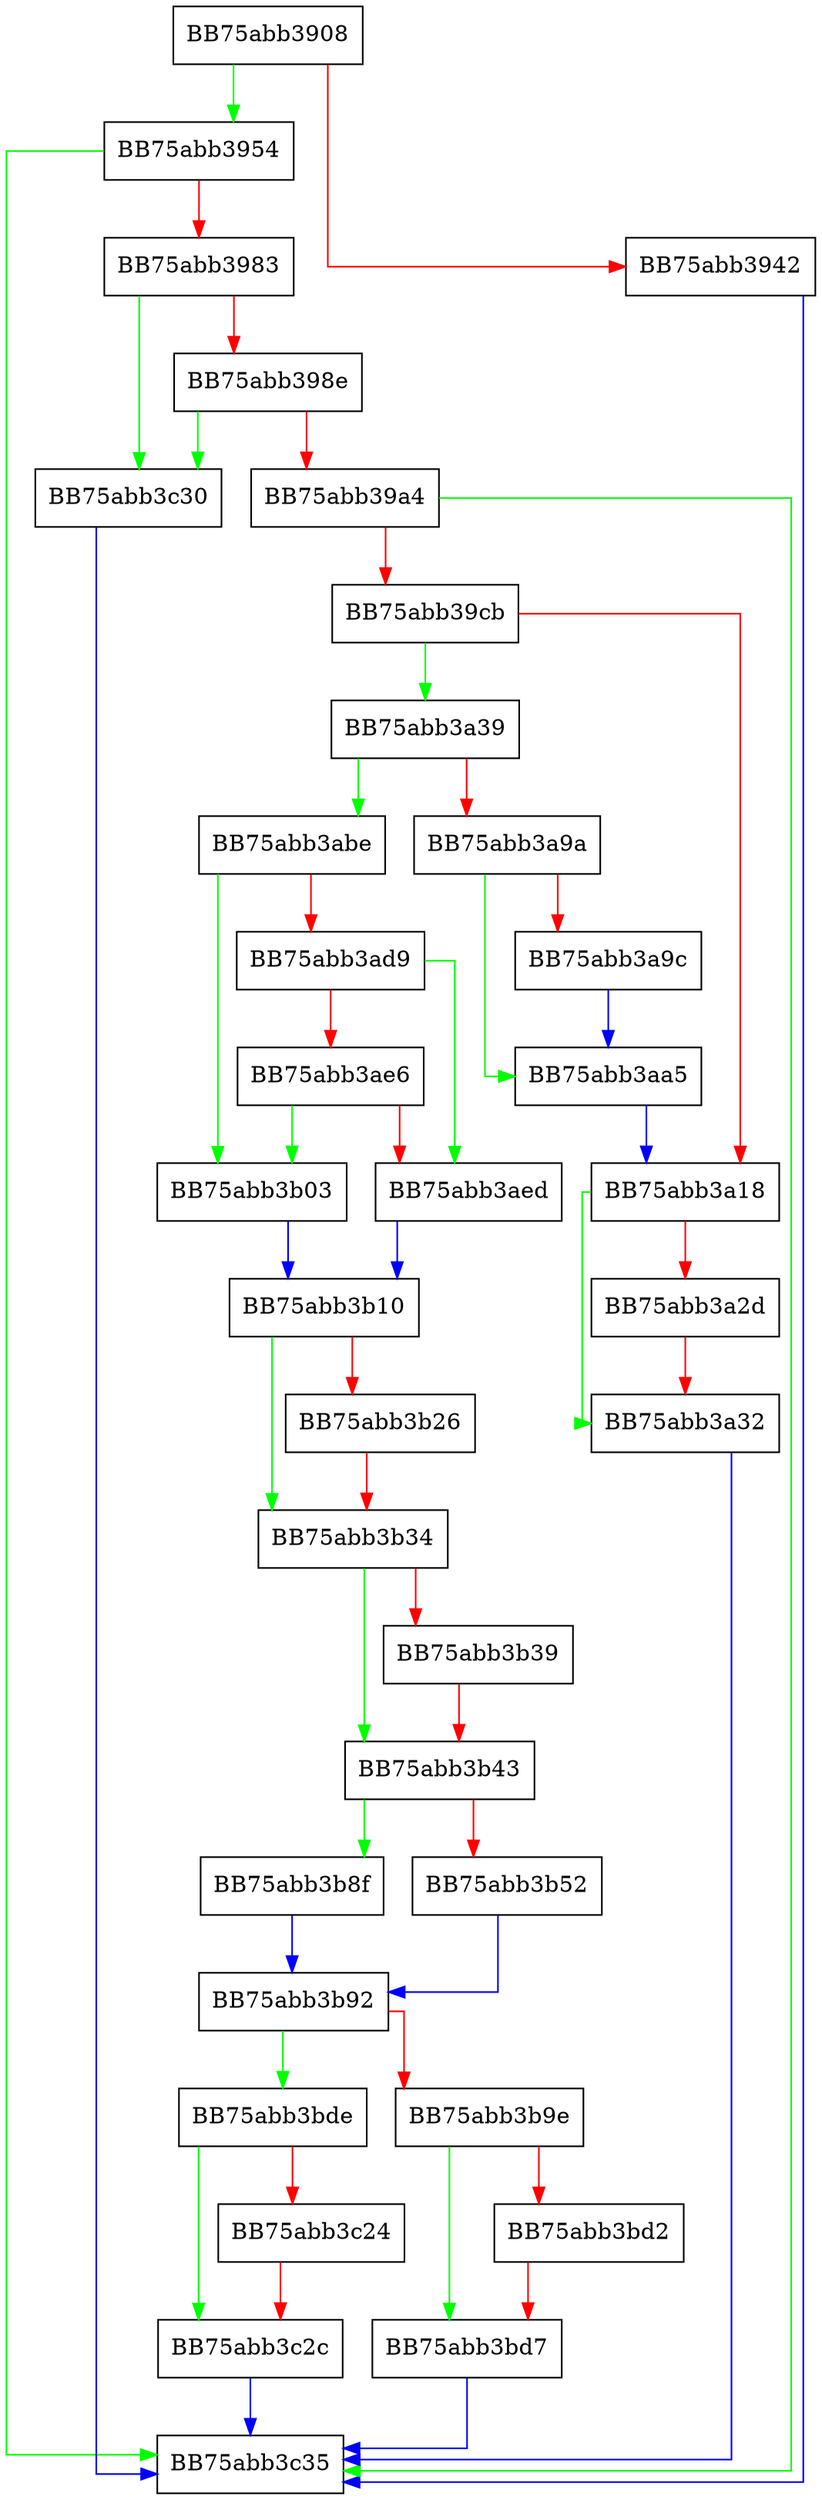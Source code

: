 digraph LoadMotw {
  node [shape="box"];
  graph [splines=ortho];
  BB75abb3908 -> BB75abb3954 [color="green"];
  BB75abb3908 -> BB75abb3942 [color="red"];
  BB75abb3942 -> BB75abb3c35 [color="blue"];
  BB75abb3954 -> BB75abb3c35 [color="green"];
  BB75abb3954 -> BB75abb3983 [color="red"];
  BB75abb3983 -> BB75abb3c30 [color="green"];
  BB75abb3983 -> BB75abb398e [color="red"];
  BB75abb398e -> BB75abb3c30 [color="green"];
  BB75abb398e -> BB75abb39a4 [color="red"];
  BB75abb39a4 -> BB75abb3c35 [color="green"];
  BB75abb39a4 -> BB75abb39cb [color="red"];
  BB75abb39cb -> BB75abb3a39 [color="green"];
  BB75abb39cb -> BB75abb3a18 [color="red"];
  BB75abb3a18 -> BB75abb3a32 [color="green"];
  BB75abb3a18 -> BB75abb3a2d [color="red"];
  BB75abb3a2d -> BB75abb3a32 [color="red"];
  BB75abb3a32 -> BB75abb3c35 [color="blue"];
  BB75abb3a39 -> BB75abb3abe [color="green"];
  BB75abb3a39 -> BB75abb3a9a [color="red"];
  BB75abb3a9a -> BB75abb3aa5 [color="green"];
  BB75abb3a9a -> BB75abb3a9c [color="red"];
  BB75abb3a9c -> BB75abb3aa5 [color="blue"];
  BB75abb3aa5 -> BB75abb3a18 [color="blue"];
  BB75abb3abe -> BB75abb3b03 [color="green"];
  BB75abb3abe -> BB75abb3ad9 [color="red"];
  BB75abb3ad9 -> BB75abb3aed [color="green"];
  BB75abb3ad9 -> BB75abb3ae6 [color="red"];
  BB75abb3ae6 -> BB75abb3b03 [color="green"];
  BB75abb3ae6 -> BB75abb3aed [color="red"];
  BB75abb3aed -> BB75abb3b10 [color="blue"];
  BB75abb3b03 -> BB75abb3b10 [color="blue"];
  BB75abb3b10 -> BB75abb3b34 [color="green"];
  BB75abb3b10 -> BB75abb3b26 [color="red"];
  BB75abb3b26 -> BB75abb3b34 [color="red"];
  BB75abb3b34 -> BB75abb3b43 [color="green"];
  BB75abb3b34 -> BB75abb3b39 [color="red"];
  BB75abb3b39 -> BB75abb3b43 [color="red"];
  BB75abb3b43 -> BB75abb3b8f [color="green"];
  BB75abb3b43 -> BB75abb3b52 [color="red"];
  BB75abb3b52 -> BB75abb3b92 [color="blue"];
  BB75abb3b8f -> BB75abb3b92 [color="blue"];
  BB75abb3b92 -> BB75abb3bde [color="green"];
  BB75abb3b92 -> BB75abb3b9e [color="red"];
  BB75abb3b9e -> BB75abb3bd7 [color="green"];
  BB75abb3b9e -> BB75abb3bd2 [color="red"];
  BB75abb3bd2 -> BB75abb3bd7 [color="red"];
  BB75abb3bd7 -> BB75abb3c35 [color="blue"];
  BB75abb3bde -> BB75abb3c2c [color="green"];
  BB75abb3bde -> BB75abb3c24 [color="red"];
  BB75abb3c24 -> BB75abb3c2c [color="red"];
  BB75abb3c2c -> BB75abb3c35 [color="blue"];
  BB75abb3c30 -> BB75abb3c35 [color="blue"];
}